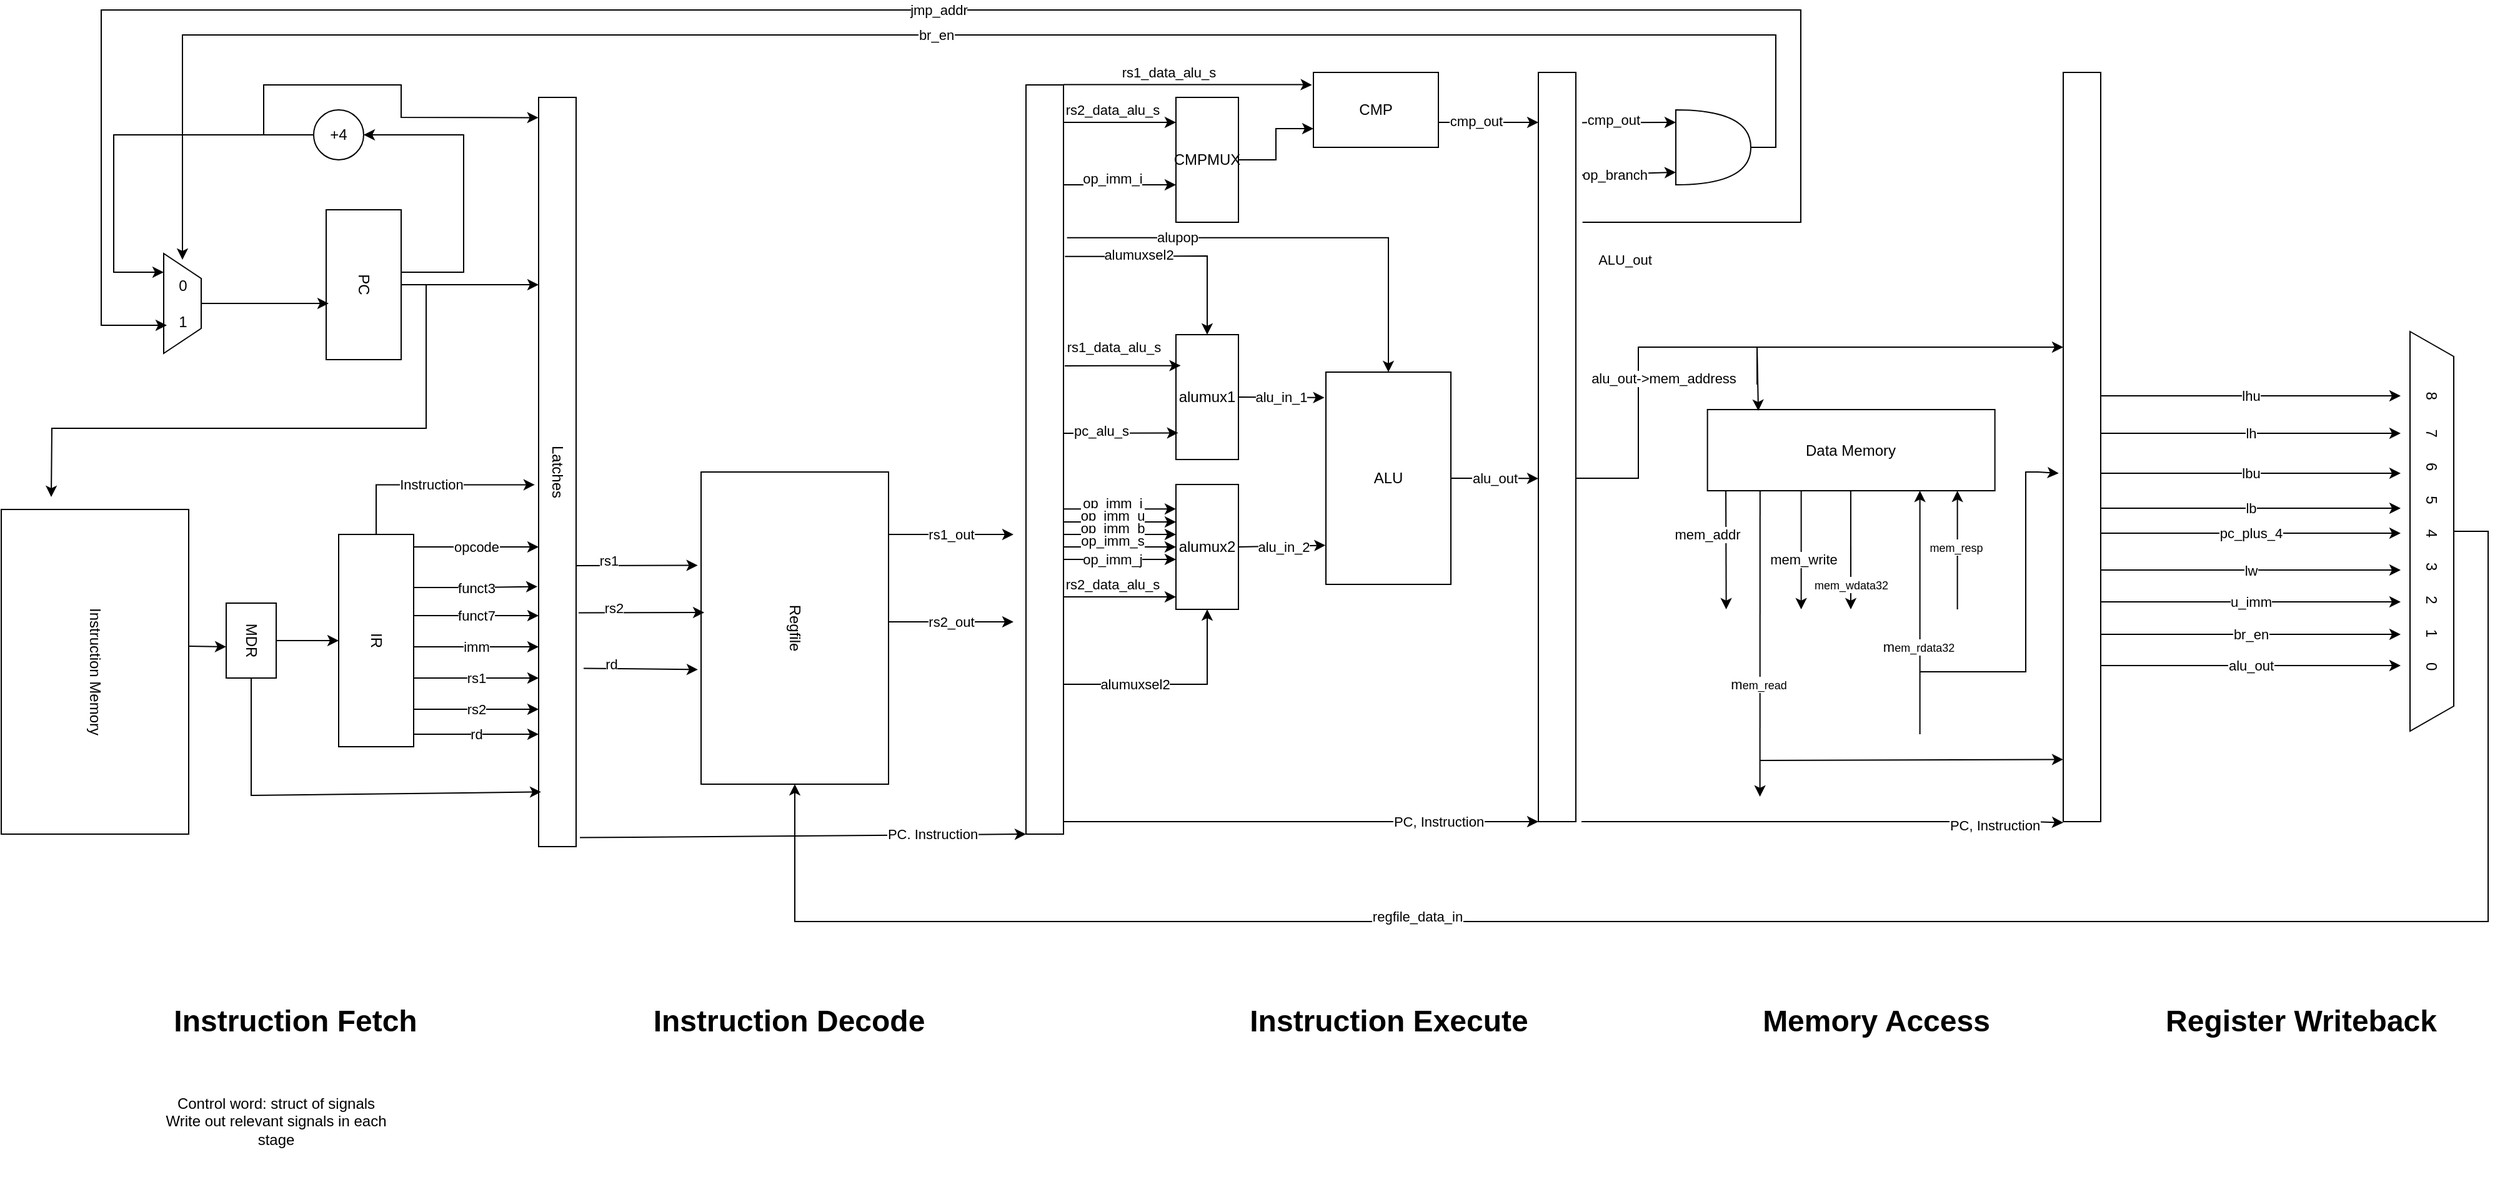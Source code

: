 <mxfile version="21.0.6" type="github">
  <diagram name="Page-1" id="kgMieb5tGnYmpSowrMJh">
    <mxGraphModel dx="1790" dy="2017" grid="1" gridSize="10" guides="1" tooltips="1" connect="1" arrows="1" fold="1" page="1" pageScale="1" pageWidth="850" pageHeight="1100" math="0" shadow="0">
      <root>
        <mxCell id="0" />
        <mxCell id="1" parent="0" />
        <mxCell id="WulUEYC8_41dMv2FCYNq-56" value="funct3" style="edgeStyle=orthogonalEdgeStyle;rounded=0;orthogonalLoop=1;jettySize=auto;html=1;exitX=0.25;exitY=0;exitDx=0;exitDy=0;entryX=0.653;entryY=1.033;entryDx=0;entryDy=0;entryPerimeter=0;" parent="1" source="WulUEYC8_41dMv2FCYNq-2" target="WulUEYC8_41dMv2FCYNq-35" edge="1">
          <mxGeometry relative="1" as="geometry" />
        </mxCell>
        <mxCell id="WulUEYC8_41dMv2FCYNq-2" value="&lt;div&gt;IR&lt;/div&gt;" style="rounded=0;whiteSpace=wrap;html=1;rotation=90;" parent="1" vertex="1">
          <mxGeometry x="235" y="325" width="170" height="60" as="geometry" />
        </mxCell>
        <mxCell id="WulUEYC8_41dMv2FCYNq-20" value="MDR" style="rounded=0;whiteSpace=wrap;html=1;rotation=90;" parent="1" vertex="1">
          <mxGeometry x="190" y="335" width="60" height="40" as="geometry" />
        </mxCell>
        <mxCell id="spKQ24fph7Tg9B2GQlF--1" value="Data Memory" style="rounded=0;whiteSpace=wrap;html=1;" parent="1" vertex="1">
          <mxGeometry x="1385.31" y="170" width="230" height="65" as="geometry" />
        </mxCell>
        <mxCell id="WulUEYC8_41dMv2FCYNq-21" value="" style="endArrow=classic;html=1;rounded=0;entryX=0.5;entryY=1;entryDx=0;entryDy=0;exitX=0.5;exitY=0;exitDx=0;exitDy=0;" parent="1" source="WulUEYC8_41dMv2FCYNq-20" target="WulUEYC8_41dMv2FCYNq-2" edge="1">
          <mxGeometry width="50" height="50" relative="1" as="geometry">
            <mxPoint x="240" y="360" as="sourcePoint" />
            <mxPoint x="370" y="400" as="targetPoint" />
          </mxGeometry>
        </mxCell>
        <mxCell id="spKQ24fph7Tg9B2GQlF--7" value="" style="endArrow=classic;html=1;rounded=0;exitX=0.064;exitY=0.998;exitDx=0;exitDy=0;exitPerimeter=0;" parent="1" source="spKQ24fph7Tg9B2GQlF--1" edge="1">
          <mxGeometry width="50" height="50" relative="1" as="geometry">
            <mxPoint x="1485.31" y="260" as="sourcePoint" />
            <mxPoint x="1400.31" y="330" as="targetPoint" />
          </mxGeometry>
        </mxCell>
        <mxCell id="spKQ24fph7Tg9B2GQlF--8" value="mem_addr" style="edgeLabel;html=1;align=center;verticalAlign=middle;resizable=0;points=[];" parent="spKQ24fph7Tg9B2GQlF--7" vertex="1" connectable="0">
          <mxGeometry x="-0.224" relative="1" as="geometry">
            <mxPoint x="-15" y="-2" as="offset" />
          </mxGeometry>
        </mxCell>
        <mxCell id="WulUEYC8_41dMv2FCYNq-22" value="Instruction Memory" style="rounded=0;whiteSpace=wrap;html=1;rotation=90;" parent="1" vertex="1">
          <mxGeometry x="-35" y="305" width="260" height="150" as="geometry" />
        </mxCell>
        <mxCell id="spKQ24fph7Tg9B2GQlF--13" value="" style="endArrow=classic;html=1;rounded=0;exitX=0.183;exitY=1.003;exitDx=0;exitDy=0;exitPerimeter=0;" parent="1" source="spKQ24fph7Tg9B2GQlF--1" edge="1">
          <mxGeometry width="50" height="50" relative="1" as="geometry">
            <mxPoint x="1485.31" y="260" as="sourcePoint" />
            <mxPoint x="1427.31" y="480" as="targetPoint" />
          </mxGeometry>
        </mxCell>
        <mxCell id="spKQ24fph7Tg9B2GQlF--14" value="m&lt;font style=&quot;font-size: 10px;&quot;&gt;&lt;font style=&quot;font-size: 9px;&quot;&gt;em_read&lt;/font&gt;&lt;/font&gt;" style="edgeLabel;html=1;align=center;verticalAlign=middle;resizable=0;points=[];" parent="spKQ24fph7Tg9B2GQlF--13" vertex="1" connectable="0">
          <mxGeometry x="0.557" y="1" relative="1" as="geometry">
            <mxPoint x="-3" y="-36" as="offset" />
          </mxGeometry>
        </mxCell>
        <mxCell id="WulUEYC8_41dMv2FCYNq-26" value="" style="endArrow=classic;html=1;rounded=0;" parent="1" edge="1">
          <mxGeometry width="50" height="50" relative="1" as="geometry">
            <mxPoint x="170" y="359.5" as="sourcePoint" />
            <mxPoint x="200" y="360" as="targetPoint" />
          </mxGeometry>
        </mxCell>
        <mxCell id="spKQ24fph7Tg9B2GQlF--16" value="" style="endArrow=classic;html=1;rounded=0;exitX=0.183;exitY=1.003;exitDx=0;exitDy=0;exitPerimeter=0;" parent="1" edge="1">
          <mxGeometry width="50" height="50" relative="1" as="geometry">
            <mxPoint x="1460.31" y="235" as="sourcePoint" />
            <mxPoint x="1460.31" y="330" as="targetPoint" />
          </mxGeometry>
        </mxCell>
        <mxCell id="spKQ24fph7Tg9B2GQlF--17" value="mem_write" style="edgeLabel;html=1;align=center;verticalAlign=middle;resizable=0;points=[];" parent="spKQ24fph7Tg9B2GQlF--16" vertex="1" connectable="0">
          <mxGeometry x="0.557" y="1" relative="1" as="geometry">
            <mxPoint y="-19" as="offset" />
          </mxGeometry>
        </mxCell>
        <mxCell id="OXf1hN6xtQfnmM5KDWMP-155" style="edgeStyle=orthogonalEdgeStyle;rounded=0;orthogonalLoop=1;jettySize=auto;html=1;exitX=0.5;exitY=0;exitDx=0;exitDy=0;" parent="1" source="WulUEYC8_41dMv2FCYNq-27" edge="1">
          <mxGeometry relative="1" as="geometry">
            <mxPoint x="60" y="240" as="targetPoint" />
          </mxGeometry>
        </mxCell>
        <mxCell id="WulUEYC8_41dMv2FCYNq-86" style="edgeStyle=orthogonalEdgeStyle;rounded=0;orthogonalLoop=1;jettySize=auto;html=1;entryX=0.25;entryY=1;entryDx=0;entryDy=0;" parent="1" source="WulUEYC8_41dMv2FCYNq-27" target="WulUEYC8_41dMv2FCYNq-35" edge="1">
          <mxGeometry relative="1" as="geometry" />
        </mxCell>
        <mxCell id="WulUEYC8_41dMv2FCYNq-27" value="PC" style="rounded=0;whiteSpace=wrap;html=1;rotation=90;" parent="1" vertex="1">
          <mxGeometry x="250" y="40" width="120" height="60" as="geometry" />
        </mxCell>
        <mxCell id="spKQ24fph7Tg9B2GQlF--18" value="" style="endArrow=classic;html=1;rounded=0;exitX=0.183;exitY=1.003;exitDx=0;exitDy=0;exitPerimeter=0;" parent="1" edge="1">
          <mxGeometry width="50" height="50" relative="1" as="geometry">
            <mxPoint x="1499.97" y="235" as="sourcePoint" />
            <mxPoint x="1500" y="330" as="targetPoint" />
          </mxGeometry>
        </mxCell>
        <mxCell id="spKQ24fph7Tg9B2GQlF--19" value="&lt;font style=&quot;font-size: 10px;&quot;&gt;&lt;font style=&quot;font-size: 9px;&quot;&gt;mem_wdata32&lt;/font&gt;&lt;/font&gt;" style="edgeLabel;html=1;align=center;verticalAlign=middle;resizable=0;points=[];" parent="spKQ24fph7Tg9B2GQlF--18" vertex="1" connectable="0">
          <mxGeometry x="0.557" y="1" relative="1" as="geometry">
            <mxPoint x="-1" y="1" as="offset" />
          </mxGeometry>
        </mxCell>
        <mxCell id="WulUEYC8_41dMv2FCYNq-28" value="" style="endArrow=classic;html=1;rounded=0;" parent="1" target="WulUEYC8_41dMv2FCYNq-29" edge="1">
          <mxGeometry width="50" height="50" relative="1" as="geometry">
            <mxPoint x="340" y="60" as="sourcePoint" />
            <mxPoint x="310" y="-50" as="targetPoint" />
            <Array as="points">
              <mxPoint x="390" y="60" />
              <mxPoint x="390" y="-50" />
            </Array>
          </mxGeometry>
        </mxCell>
        <mxCell id="spKQ24fph7Tg9B2GQlF--20" value="" style="endArrow=classic;html=1;rounded=0;" parent="1" edge="1">
          <mxGeometry width="50" height="50" relative="1" as="geometry">
            <mxPoint x="1555.31" y="430" as="sourcePoint" />
            <mxPoint x="1555.31" y="235" as="targetPoint" />
          </mxGeometry>
        </mxCell>
        <mxCell id="spKQ24fph7Tg9B2GQlF--21" value="m&lt;font style=&quot;font-size: 10px;&quot;&gt;&lt;font style=&quot;font-size: 9px;&quot;&gt;em_rdata32&lt;/font&gt;&lt;/font&gt;" style="edgeLabel;html=1;align=center;verticalAlign=middle;resizable=0;points=[];" parent="spKQ24fph7Tg9B2GQlF--20" vertex="1" connectable="0">
          <mxGeometry x="0.557" y="1" relative="1" as="geometry">
            <mxPoint x="-1" y="82" as="offset" />
          </mxGeometry>
        </mxCell>
        <mxCell id="WulUEYC8_41dMv2FCYNq-29" value="+4" style="ellipse;whiteSpace=wrap;html=1;aspect=fixed;" parent="1" vertex="1">
          <mxGeometry x="270" y="-70" width="40" height="40" as="geometry" />
        </mxCell>
        <mxCell id="spKQ24fph7Tg9B2GQlF--22" value="" style="endArrow=classic;html=1;rounded=0;exitX=0.183;exitY=1.003;exitDx=0;exitDy=0;exitPerimeter=0;" parent="1" edge="1">
          <mxGeometry width="50" height="50" relative="1" as="geometry">
            <mxPoint x="1585.31" y="330" as="sourcePoint" />
            <mxPoint x="1585.31" y="235" as="targetPoint" />
          </mxGeometry>
        </mxCell>
        <mxCell id="spKQ24fph7Tg9B2GQlF--23" value="&lt;div&gt;&lt;font style=&quot;font-size: 10px;&quot;&gt;&lt;font style=&quot;font-size: 9px;&quot;&gt;mem_resp&lt;/font&gt;&lt;/font&gt;&lt;/div&gt;" style="edgeLabel;html=1;align=center;verticalAlign=middle;resizable=0;points=[];" parent="spKQ24fph7Tg9B2GQlF--22" vertex="1" connectable="0">
          <mxGeometry x="0.557" y="1" relative="1" as="geometry">
            <mxPoint x="-1" y="24" as="offset" />
          </mxGeometry>
        </mxCell>
        <mxCell id="WulUEYC8_41dMv2FCYNq-30" value="" style="endArrow=classic;html=1;rounded=0;exitX=0;exitY=0.5;exitDx=0;exitDy=0;" parent="1" source="WulUEYC8_41dMv2FCYNq-29" edge="1">
          <mxGeometry width="50" height="50" relative="1" as="geometry">
            <mxPoint x="320" y="10" as="sourcePoint" />
            <mxPoint x="150" y="60" as="targetPoint" />
            <Array as="points">
              <mxPoint x="110" y="-50" />
              <mxPoint x="110" y="60" />
            </Array>
          </mxGeometry>
        </mxCell>
        <mxCell id="WulUEYC8_41dMv2FCYNq-31" value="&lt;div&gt;&lt;br&gt;&lt;/div&gt;" style="shape=trapezoid;perimeter=trapezoidPerimeter;whiteSpace=wrap;html=1;fixedSize=1;rotation=90;" parent="1" vertex="1">
          <mxGeometry x="125" y="70" width="80" height="30" as="geometry" />
        </mxCell>
        <mxCell id="WulUEYC8_41dMv2FCYNq-32" value="" style="endArrow=classic;html=1;rounded=0;exitX=0.5;exitY=0;exitDx=0;exitDy=0;entryX=0.625;entryY=0.967;entryDx=0;entryDy=0;entryPerimeter=0;" parent="1" source="WulUEYC8_41dMv2FCYNq-31" target="WulUEYC8_41dMv2FCYNq-27" edge="1">
          <mxGeometry width="50" height="50" relative="1" as="geometry">
            <mxPoint x="370" y="100" as="sourcePoint" />
            <mxPoint x="420" y="50" as="targetPoint" />
          </mxGeometry>
        </mxCell>
        <mxCell id="WulUEYC8_41dMv2FCYNq-33" value="&lt;div&gt;0&lt;/div&gt;&lt;div&gt;&lt;br&gt;&lt;/div&gt;&lt;div&gt;1&lt;br&gt;&lt;/div&gt;" style="text;html=1;strokeColor=none;fillColor=none;align=center;verticalAlign=middle;whiteSpace=wrap;rounded=0;" parent="1" vertex="1">
          <mxGeometry x="152.5" y="50" width="25" height="70" as="geometry" />
        </mxCell>
        <mxCell id="WulUEYC8_41dMv2FCYNq-35" value="&lt;div&gt;Latches&lt;/div&gt;" style="rounded=0;whiteSpace=wrap;html=1;rotation=90;" parent="1" vertex="1">
          <mxGeometry x="165" y="205" width="600" height="30" as="geometry" />
        </mxCell>
        <mxCell id="WulUEYC8_41dMv2FCYNq-36" value="Instruction Fetch" style="text;strokeColor=none;fillColor=none;html=1;fontSize=24;fontStyle=1;verticalAlign=middle;align=center;" parent="1" vertex="1">
          <mxGeometry x="205" y="640" width="100" height="40" as="geometry" />
        </mxCell>
        <mxCell id="WulUEYC8_41dMv2FCYNq-37" value="&lt;div&gt;Regfile&lt;/div&gt;" style="rounded=0;whiteSpace=wrap;html=1;rotation=90;" parent="1" vertex="1">
          <mxGeometry x="530" y="270" width="250" height="150" as="geometry" />
        </mxCell>
        <mxCell id="WulUEYC8_41dMv2FCYNq-38" value="" style="endArrow=classic;html=1;rounded=0;entryX=0.299;entryY=1.018;entryDx=0;entryDy=0;entryPerimeter=0;" parent="1" target="WulUEYC8_41dMv2FCYNq-37" edge="1">
          <mxGeometry width="50" height="50" relative="1" as="geometry">
            <mxPoint x="480" y="295" as="sourcePoint" />
            <mxPoint x="580" y="305" as="targetPoint" />
          </mxGeometry>
        </mxCell>
        <mxCell id="WulUEYC8_41dMv2FCYNq-39" value="rs1" style="edgeLabel;html=1;align=center;verticalAlign=middle;resizable=0;points=[];" parent="WulUEYC8_41dMv2FCYNq-38" connectable="0" vertex="1">
          <mxGeometry x="0.244" y="2" relative="1" as="geometry">
            <mxPoint x="-35" y="-2" as="offset" />
          </mxGeometry>
        </mxCell>
        <mxCell id="WulUEYC8_41dMv2FCYNq-40" value="" style="endArrow=classic;html=1;rounded=0;entryX=0.45;entryY=0.983;entryDx=0;entryDy=0;entryPerimeter=0;exitX=0.688;exitY=-0.067;exitDx=0;exitDy=0;exitPerimeter=0;" parent="1" source="WulUEYC8_41dMv2FCYNq-35" target="WulUEYC8_41dMv2FCYNq-37" edge="1">
          <mxGeometry width="50" height="50" relative="1" as="geometry">
            <mxPoint x="480" y="325" as="sourcePoint" />
            <mxPoint x="580" y="325" as="targetPoint" />
          </mxGeometry>
        </mxCell>
        <mxCell id="WulUEYC8_41dMv2FCYNq-41" value="rs2" style="edgeLabel;html=1;align=center;verticalAlign=middle;resizable=0;points=[];" parent="WulUEYC8_41dMv2FCYNq-40" connectable="0" vertex="1">
          <mxGeometry x="0.244" y="2" relative="1" as="geometry">
            <mxPoint x="-35" y="-2" as="offset" />
          </mxGeometry>
        </mxCell>
        <mxCell id="WulUEYC8_41dMv2FCYNq-42" value="" style="endArrow=classic;html=1;rounded=0;entryX=0.633;entryY=1.017;entryDx=0;entryDy=0;entryPerimeter=0;exitX=0.762;exitY=-0.2;exitDx=0;exitDy=0;exitPerimeter=0;" parent="1" source="WulUEYC8_41dMv2FCYNq-35" target="WulUEYC8_41dMv2FCYNq-37" edge="1">
          <mxGeometry width="50" height="50" relative="1" as="geometry">
            <mxPoint x="480" y="345" as="sourcePoint" />
            <mxPoint x="580" y="345" as="targetPoint" />
          </mxGeometry>
        </mxCell>
        <mxCell id="WulUEYC8_41dMv2FCYNq-43" value="rd" style="edgeLabel;html=1;align=center;verticalAlign=middle;resizable=0;points=[];" parent="WulUEYC8_41dMv2FCYNq-42" connectable="0" vertex="1">
          <mxGeometry x="0.244" y="2" relative="1" as="geometry">
            <mxPoint x="-35" y="-2" as="offset" />
          </mxGeometry>
        </mxCell>
        <mxCell id="WulUEYC8_41dMv2FCYNq-44" value="8&amp;nbsp;&amp;nbsp;&amp;nbsp;&amp;nbsp;&amp;nbsp;&amp;nbsp; 7&amp;nbsp; &amp;nbsp; &amp;nbsp; 6&amp;nbsp; &amp;nbsp; &amp;nbsp; 5&amp;nbsp;&amp;nbsp; &amp;nbsp;&amp;nbsp; 4 &amp;nbsp;&amp;nbsp; &amp;nbsp; 3 &amp;nbsp; &amp;nbsp;&amp;nbsp; 2 &amp;nbsp;&amp;nbsp; &amp;nbsp; 1&amp;nbsp; &amp;nbsp; &amp;nbsp; 0" style="shape=trapezoid;perimeter=trapezoidPerimeter;whiteSpace=wrap;html=1;fixedSize=1;rotation=90;" parent="1" vertex="1">
          <mxGeometry x="1805" y="250" width="320" height="35" as="geometry" />
        </mxCell>
        <mxCell id="WulUEYC8_41dMv2FCYNq-47" value="" style="endArrow=classic;html=1;rounded=0;exitX=1;exitY=0.5;exitDx=0;exitDy=0;entryX=0.927;entryY=0.933;entryDx=0;entryDy=0;entryPerimeter=0;" parent="1" source="WulUEYC8_41dMv2FCYNq-20" target="WulUEYC8_41dMv2FCYNq-35" edge="1">
          <mxGeometry width="50" height="50" relative="1" as="geometry">
            <mxPoint x="670" y="430" as="sourcePoint" />
            <mxPoint x="450" y="479" as="targetPoint" />
            <Array as="points">
              <mxPoint x="220" y="479" />
            </Array>
          </mxGeometry>
        </mxCell>
        <mxCell id="WulUEYC8_41dMv2FCYNq-57" value="funct7" style="edgeStyle=orthogonalEdgeStyle;rounded=0;orthogonalLoop=1;jettySize=auto;html=1;exitX=0.25;exitY=0;exitDx=0;exitDy=0;entryX=0.373;entryY=1;entryDx=0;entryDy=0;entryPerimeter=0;" parent="1" edge="1">
          <mxGeometry relative="1" as="geometry">
            <mxPoint x="350" y="335" as="sourcePoint" />
            <mxPoint x="450" y="335" as="targetPoint" />
          </mxGeometry>
        </mxCell>
        <mxCell id="WulUEYC8_41dMv2FCYNq-58" value="opcode" style="edgeStyle=orthogonalEdgeStyle;rounded=0;orthogonalLoop=1;jettySize=auto;html=1;exitX=0.25;exitY=0;exitDx=0;exitDy=0;entryX=0.373;entryY=1;entryDx=0;entryDy=0;entryPerimeter=0;" parent="1" edge="1">
          <mxGeometry relative="1" as="geometry">
            <mxPoint x="350" y="280" as="sourcePoint" />
            <mxPoint x="450" y="280" as="targetPoint" />
          </mxGeometry>
        </mxCell>
        <mxCell id="WulUEYC8_41dMv2FCYNq-59" value="imm" style="edgeStyle=orthogonalEdgeStyle;rounded=0;orthogonalLoop=1;jettySize=auto;html=1;exitX=0.25;exitY=0;exitDx=0;exitDy=0;entryX=0.373;entryY=1;entryDx=0;entryDy=0;entryPerimeter=0;" parent="1" edge="1">
          <mxGeometry relative="1" as="geometry">
            <mxPoint x="350" y="360" as="sourcePoint" />
            <mxPoint x="450" y="360" as="targetPoint" />
          </mxGeometry>
        </mxCell>
        <mxCell id="WulUEYC8_41dMv2FCYNq-60" value="rs1" style="edgeStyle=orthogonalEdgeStyle;rounded=0;orthogonalLoop=1;jettySize=auto;html=1;exitX=0.25;exitY=0;exitDx=0;exitDy=0;entryX=0.373;entryY=1;entryDx=0;entryDy=0;entryPerimeter=0;" parent="1" edge="1">
          <mxGeometry relative="1" as="geometry">
            <mxPoint x="350" y="385" as="sourcePoint" />
            <mxPoint x="450" y="385" as="targetPoint" />
          </mxGeometry>
        </mxCell>
        <mxCell id="WulUEYC8_41dMv2FCYNq-61" value="rs2" style="edgeStyle=orthogonalEdgeStyle;rounded=0;orthogonalLoop=1;jettySize=auto;html=1;exitX=0.25;exitY=0;exitDx=0;exitDy=0;entryX=0.373;entryY=1;entryDx=0;entryDy=0;entryPerimeter=0;" parent="1" edge="1">
          <mxGeometry relative="1" as="geometry">
            <mxPoint x="350" y="410" as="sourcePoint" />
            <mxPoint x="450" y="410" as="targetPoint" />
          </mxGeometry>
        </mxCell>
        <mxCell id="WulUEYC8_41dMv2FCYNq-62" value="rd" style="edgeStyle=orthogonalEdgeStyle;rounded=0;orthogonalLoop=1;jettySize=auto;html=1;exitX=0.25;exitY=0;exitDx=0;exitDy=0;entryX=0.373;entryY=1;entryDx=0;entryDy=0;entryPerimeter=0;" parent="1" edge="1">
          <mxGeometry relative="1" as="geometry">
            <mxPoint x="350" y="430" as="sourcePoint" />
            <mxPoint x="450" y="430" as="targetPoint" />
          </mxGeometry>
        </mxCell>
        <mxCell id="OXf1hN6xtQfnmM5KDWMP-63" value="ALU" style="rounded=0;whiteSpace=wrap;html=1;" parent="1" vertex="1">
          <mxGeometry x="1080" y="140" width="100" height="170" as="geometry" />
        </mxCell>
        <mxCell id="OXf1hN6xtQfnmM5KDWMP-64" value="" style="endArrow=classic;html=1;rounded=0;entryX=0.5;entryY=0;entryDx=0;entryDy=0;exitX=1.094;exitY=0.204;exitDx=0;exitDy=0;exitPerimeter=0;edgeStyle=orthogonalEdgeStyle;" parent="1" source="OXf1hN6xtQfnmM5KDWMP-82" target="OXf1hN6xtQfnmM5KDWMP-63" edge="1">
          <mxGeometry width="50" height="50" relative="1" as="geometry">
            <mxPoint x="1180" y="40" as="sourcePoint" />
            <mxPoint x="1210" y="270" as="targetPoint" />
          </mxGeometry>
        </mxCell>
        <mxCell id="OXf1hN6xtQfnmM5KDWMP-65" value="alupop" style="edgeLabel;html=1;align=center;verticalAlign=middle;resizable=0;points=[];" parent="OXf1hN6xtQfnmM5KDWMP-64" connectable="0" vertex="1">
          <mxGeometry x="-0.521" y="1" relative="1" as="geometry">
            <mxPoint as="offset" />
          </mxGeometry>
        </mxCell>
        <mxCell id="OXf1hN6xtQfnmM5KDWMP-66" value="alumux2" style="trapezoid;whiteSpace=wrap;html=1;" parent="1" vertex="1">
          <mxGeometry x="960" y="230" width="50" height="100" as="geometry" />
        </mxCell>
        <mxCell id="OXf1hN6xtQfnmM5KDWMP-67" value="" style="endArrow=classic;html=1;rounded=0;" parent="1" edge="1">
          <mxGeometry width="50" height="50" relative="1" as="geometry">
            <mxPoint x="870" y="249.58" as="sourcePoint" />
            <mxPoint x="960" y="249.58" as="targetPoint" />
          </mxGeometry>
        </mxCell>
        <mxCell id="OXf1hN6xtQfnmM5KDWMP-68" value="op_imm_i" style="edgeLabel;html=1;align=center;verticalAlign=middle;resizable=0;points=[];" parent="OXf1hN6xtQfnmM5KDWMP-67" connectable="0" vertex="1">
          <mxGeometry x="-0.538" y="-1" relative="1" as="geometry">
            <mxPoint x="18" y="-6" as="offset" />
          </mxGeometry>
        </mxCell>
        <mxCell id="OXf1hN6xtQfnmM5KDWMP-69" value="alumux1" style="trapezoid;whiteSpace=wrap;html=1;" parent="1" vertex="1">
          <mxGeometry x="960" y="110" width="50" height="100" as="geometry" />
        </mxCell>
        <mxCell id="OXf1hN6xtQfnmM5KDWMP-70" value="" style="endArrow=classic;html=1;rounded=0;entryX=0.055;entryY=0.248;entryDx=0;entryDy=0;entryPerimeter=0;" parent="1" edge="1">
          <mxGeometry width="50" height="50" relative="1" as="geometry">
            <mxPoint x="871" y="135" as="sourcePoint" />
            <mxPoint x="963.75" y="134.8" as="targetPoint" />
          </mxGeometry>
        </mxCell>
        <mxCell id="OXf1hN6xtQfnmM5KDWMP-71" value="rs1_data_alu_s" style="edgeLabel;html=1;align=center;verticalAlign=middle;resizable=0;points=[];" parent="OXf1hN6xtQfnmM5KDWMP-70" connectable="0" vertex="1">
          <mxGeometry x="-0.35" y="-1" relative="1" as="geometry">
            <mxPoint x="9" y="-16" as="offset" />
          </mxGeometry>
        </mxCell>
        <mxCell id="OXf1hN6xtQfnmM5KDWMP-72" value="" style="endArrow=classic;html=1;rounded=0;entryX=0.037;entryY=0.787;entryDx=0;entryDy=0;entryPerimeter=0;" parent="1" target="OXf1hN6xtQfnmM5KDWMP-69" edge="1">
          <mxGeometry width="50" height="50" relative="1" as="geometry">
            <mxPoint x="870" y="189" as="sourcePoint" />
            <mxPoint x="963" y="190" as="targetPoint" />
          </mxGeometry>
        </mxCell>
        <mxCell id="OXf1hN6xtQfnmM5KDWMP-73" value="pc_alu_s" style="edgeLabel;html=1;align=center;verticalAlign=middle;resizable=0;points=[];" parent="OXf1hN6xtQfnmM5KDWMP-72" connectable="0" vertex="1">
          <mxGeometry x="-0.59" y="2" relative="1" as="geometry">
            <mxPoint x="11" as="offset" />
          </mxGeometry>
        </mxCell>
        <mxCell id="OXf1hN6xtQfnmM5KDWMP-74" value="" style="endArrow=classic;html=1;rounded=0;entryX=0.5;entryY=1;entryDx=0;entryDy=0;exitX=1;exitY=0.8;exitDx=0;exitDy=0;exitPerimeter=0;edgeStyle=orthogonalEdgeStyle;" parent="1" source="OXf1hN6xtQfnmM5KDWMP-82" target="OXf1hN6xtQfnmM5KDWMP-66" edge="1">
          <mxGeometry width="50" height="50" relative="1" as="geometry">
            <mxPoint x="985" y="380" as="sourcePoint" />
            <mxPoint x="1080" y="270" as="targetPoint" />
            <Array as="points">
              <mxPoint x="985" y="390" />
            </Array>
          </mxGeometry>
        </mxCell>
        <mxCell id="OXf1hN6xtQfnmM5KDWMP-75" value="alumuxsel2" style="edgeLabel;html=1;align=center;verticalAlign=middle;resizable=0;points=[];" parent="OXf1hN6xtQfnmM5KDWMP-74" connectable="0" vertex="1">
          <mxGeometry x="-0.349" relative="1" as="geometry">
            <mxPoint as="offset" />
          </mxGeometry>
        </mxCell>
        <mxCell id="OXf1hN6xtQfnmM5KDWMP-76" value="" style="endArrow=classic;html=1;rounded=0;entryX=0.5;entryY=0;entryDx=0;entryDy=0;exitX=1.039;exitY=0.229;exitDx=0;exitDy=0;exitPerimeter=0;edgeStyle=orthogonalEdgeStyle;" parent="1" source="OXf1hN6xtQfnmM5KDWMP-82" target="OXf1hN6xtQfnmM5KDWMP-69" edge="1">
          <mxGeometry width="50" height="50" relative="1" as="geometry">
            <mxPoint x="985" y="50" as="sourcePoint" />
            <mxPoint x="990" y="50" as="targetPoint" />
            <Array as="points">
              <mxPoint x="915" y="47" />
              <mxPoint x="985" y="47" />
            </Array>
          </mxGeometry>
        </mxCell>
        <mxCell id="OXf1hN6xtQfnmM5KDWMP-77" value="alumuxsel2" style="edgeLabel;html=1;align=center;verticalAlign=middle;resizable=0;points=[];" parent="OXf1hN6xtQfnmM5KDWMP-76" connectable="0" vertex="1">
          <mxGeometry x="-0.332" y="2" relative="1" as="geometry">
            <mxPoint as="offset" />
          </mxGeometry>
        </mxCell>
        <mxCell id="OXf1hN6xtQfnmM5KDWMP-78" value="" style="endArrow=classic;html=1;rounded=0;exitX=1;exitY=0.5;exitDx=0;exitDy=0;entryX=-0.012;entryY=0.12;entryDx=0;entryDy=0;entryPerimeter=0;" parent="1" source="OXf1hN6xtQfnmM5KDWMP-69" target="OXf1hN6xtQfnmM5KDWMP-63" edge="1">
          <mxGeometry width="50" height="50" relative="1" as="geometry">
            <mxPoint x="1010" y="320" as="sourcePoint" />
            <mxPoint x="1060" y="270" as="targetPoint" />
          </mxGeometry>
        </mxCell>
        <mxCell id="OXf1hN6xtQfnmM5KDWMP-79" value="alu_in_1" style="edgeLabel;html=1;align=center;verticalAlign=middle;resizable=0;points=[];" parent="OXf1hN6xtQfnmM5KDWMP-78" connectable="0" vertex="1">
          <mxGeometry x="0.229" y="-3" relative="1" as="geometry">
            <mxPoint x="-9" y="-3" as="offset" />
          </mxGeometry>
        </mxCell>
        <mxCell id="OXf1hN6xtQfnmM5KDWMP-80" value="" style="endArrow=classic;html=1;rounded=0;entryX=-0.003;entryY=0.816;entryDx=0;entryDy=0;exitX=1;exitY=0.5;exitDx=0;exitDy=0;entryPerimeter=0;" parent="1" source="OXf1hN6xtQfnmM5KDWMP-66" target="OXf1hN6xtQfnmM5KDWMP-63" edge="1">
          <mxGeometry width="50" height="50" relative="1" as="geometry">
            <mxPoint x="1010" y="320" as="sourcePoint" />
            <mxPoint x="1060" y="270" as="targetPoint" />
          </mxGeometry>
        </mxCell>
        <mxCell id="OXf1hN6xtQfnmM5KDWMP-81" value="alu_in_2" style="edgeLabel;html=1;align=center;verticalAlign=middle;resizable=0;points=[];" parent="OXf1hN6xtQfnmM5KDWMP-80" connectable="0" vertex="1">
          <mxGeometry x="-0.289" y="-3" relative="1" as="geometry">
            <mxPoint x="11" y="-3" as="offset" />
          </mxGeometry>
        </mxCell>
        <mxCell id="OXf1hN6xtQfnmM5KDWMP-82" value="" style="rounded=0;whiteSpace=wrap;html=1;" parent="1" vertex="1">
          <mxGeometry x="840" y="-90" width="30" height="600" as="geometry" />
        </mxCell>
        <mxCell id="OXf1hN6xtQfnmM5KDWMP-83" value="" style="endArrow=classic;html=1;rounded=0;" parent="1" edge="1">
          <mxGeometry width="50" height="50" relative="1" as="geometry">
            <mxPoint x="870" y="260" as="sourcePoint" />
            <mxPoint x="960" y="260" as="targetPoint" />
          </mxGeometry>
        </mxCell>
        <mxCell id="OXf1hN6xtQfnmM5KDWMP-84" value="op_imm_u" style="edgeLabel;html=1;align=center;verticalAlign=middle;resizable=0;points=[];" parent="OXf1hN6xtQfnmM5KDWMP-83" connectable="0" vertex="1">
          <mxGeometry x="-0.538" y="-1" relative="1" as="geometry">
            <mxPoint x="18" y="-6" as="offset" />
          </mxGeometry>
        </mxCell>
        <mxCell id="OXf1hN6xtQfnmM5KDWMP-85" value="" style="endArrow=classic;html=1;rounded=0;" parent="1" edge="1">
          <mxGeometry width="50" height="50" relative="1" as="geometry">
            <mxPoint x="870" y="270" as="sourcePoint" />
            <mxPoint x="960" y="270" as="targetPoint" />
          </mxGeometry>
        </mxCell>
        <mxCell id="OXf1hN6xtQfnmM5KDWMP-86" value="op_imm_b" style="edgeLabel;html=1;align=center;verticalAlign=middle;resizable=0;points=[];" parent="OXf1hN6xtQfnmM5KDWMP-85" connectable="0" vertex="1">
          <mxGeometry x="-0.538" y="-1" relative="1" as="geometry">
            <mxPoint x="18" y="-6" as="offset" />
          </mxGeometry>
        </mxCell>
        <mxCell id="OXf1hN6xtQfnmM5KDWMP-87" value="" style="endArrow=classic;html=1;rounded=0;" parent="1" edge="1">
          <mxGeometry width="50" height="50" relative="1" as="geometry">
            <mxPoint x="870" y="280" as="sourcePoint" />
            <mxPoint x="960" y="280" as="targetPoint" />
          </mxGeometry>
        </mxCell>
        <mxCell id="OXf1hN6xtQfnmM5KDWMP-88" value="op_imm_s" style="edgeLabel;html=1;align=center;verticalAlign=middle;resizable=0;points=[];" parent="OXf1hN6xtQfnmM5KDWMP-87" connectable="0" vertex="1">
          <mxGeometry x="-0.538" y="-1" relative="1" as="geometry">
            <mxPoint x="18" y="-6" as="offset" />
          </mxGeometry>
        </mxCell>
        <mxCell id="OXf1hN6xtQfnmM5KDWMP-89" value="" style="endArrow=classic;html=1;rounded=0;" parent="1" edge="1">
          <mxGeometry width="50" height="50" relative="1" as="geometry">
            <mxPoint x="870" y="290" as="sourcePoint" />
            <mxPoint x="960" y="290" as="targetPoint" />
          </mxGeometry>
        </mxCell>
        <mxCell id="OXf1hN6xtQfnmM5KDWMP-90" value="op_imm_j" style="edgeLabel;html=1;align=center;verticalAlign=middle;resizable=0;points=[];" parent="OXf1hN6xtQfnmM5KDWMP-89" connectable="0" vertex="1">
          <mxGeometry x="-0.538" y="-1" relative="1" as="geometry">
            <mxPoint x="18" y="-1" as="offset" />
          </mxGeometry>
        </mxCell>
        <mxCell id="OXf1hN6xtQfnmM5KDWMP-91" value="" style="endArrow=classic;html=1;rounded=0;" parent="1" edge="1">
          <mxGeometry width="50" height="50" relative="1" as="geometry">
            <mxPoint x="870" y="320" as="sourcePoint" />
            <mxPoint x="960" y="320" as="targetPoint" />
          </mxGeometry>
        </mxCell>
        <mxCell id="OXf1hN6xtQfnmM5KDWMP-92" value="rs2_data_alu_s" style="edgeLabel;html=1;align=center;verticalAlign=middle;resizable=0;points=[];" parent="OXf1hN6xtQfnmM5KDWMP-91" connectable="0" vertex="1">
          <mxGeometry x="-0.538" y="-1" relative="1" as="geometry">
            <mxPoint x="18" y="-11" as="offset" />
          </mxGeometry>
        </mxCell>
        <mxCell id="OXf1hN6xtQfnmM5KDWMP-93" value="CMP" style="whiteSpace=wrap;html=1;" parent="1" vertex="1">
          <mxGeometry x="1070" y="-100" width="100" height="60" as="geometry" />
        </mxCell>
        <mxCell id="OXf1hN6xtQfnmM5KDWMP-94" value="CMPMUX" style="trapezoid;whiteSpace=wrap;html=1;" parent="1" vertex="1">
          <mxGeometry x="960" y="-80" width="50" height="100" as="geometry" />
        </mxCell>
        <mxCell id="OXf1hN6xtQfnmM5KDWMP-95" value="" style="endArrow=classic;html=1;rounded=0;" parent="1" edge="1">
          <mxGeometry width="50" height="50" relative="1" as="geometry">
            <mxPoint x="870" y="-60" as="sourcePoint" />
            <mxPoint x="960" y="-60" as="targetPoint" />
          </mxGeometry>
        </mxCell>
        <mxCell id="OXf1hN6xtQfnmM5KDWMP-96" value="rs2_data_alu_s" style="edgeLabel;html=1;align=center;verticalAlign=middle;resizable=0;points=[];" parent="OXf1hN6xtQfnmM5KDWMP-95" connectable="0" vertex="1">
          <mxGeometry x="-0.538" y="-1" relative="1" as="geometry">
            <mxPoint x="18" y="-11" as="offset" />
          </mxGeometry>
        </mxCell>
        <mxCell id="OXf1hN6xtQfnmM5KDWMP-97" value="" style="endArrow=classic;html=1;rounded=0;" parent="1" edge="1">
          <mxGeometry width="50" height="50" relative="1" as="geometry">
            <mxPoint x="870" y="-10" as="sourcePoint" />
            <mxPoint x="960" y="-10" as="targetPoint" />
          </mxGeometry>
        </mxCell>
        <mxCell id="OXf1hN6xtQfnmM5KDWMP-98" value="op_imm_i" style="edgeLabel;html=1;align=center;verticalAlign=middle;resizable=0;points=[];" parent="OXf1hN6xtQfnmM5KDWMP-97" connectable="0" vertex="1">
          <mxGeometry x="-0.538" y="-1" relative="1" as="geometry">
            <mxPoint x="18" y="-6" as="offset" />
          </mxGeometry>
        </mxCell>
        <mxCell id="OXf1hN6xtQfnmM5KDWMP-99" value="" style="endArrow=classic;html=1;rounded=0;entryX=0;entryY=0.75;entryDx=0;entryDy=0;exitX=1;exitY=0.5;exitDx=0;exitDy=0;edgeStyle=orthogonalEdgeStyle;" parent="1" source="OXf1hN6xtQfnmM5KDWMP-94" target="OXf1hN6xtQfnmM5KDWMP-93" edge="1">
          <mxGeometry width="50" height="50" relative="1" as="geometry">
            <mxPoint x="1010" y="-20" as="sourcePoint" />
            <mxPoint x="1060" y="-70" as="targetPoint" />
          </mxGeometry>
        </mxCell>
        <mxCell id="OXf1hN6xtQfnmM5KDWMP-100" value="" style="endArrow=classic;html=1;rounded=0;exitX=1;exitY=0.833;exitDx=0;exitDy=0;exitPerimeter=0;edgeStyle=orthogonalEdgeStyle;entryX=-0.012;entryY=0.167;entryDx=0;entryDy=0;entryPerimeter=0;" parent="1" target="OXf1hN6xtQfnmM5KDWMP-93" edge="1">
          <mxGeometry width="50" height="50" relative="1" as="geometry">
            <mxPoint x="870" y="-90.2" as="sourcePoint" />
            <mxPoint x="1130" y="-90" as="targetPoint" />
            <Array as="points">
              <mxPoint x="1060" y="-90" />
              <mxPoint x="1060" y="-90" />
            </Array>
          </mxGeometry>
        </mxCell>
        <mxCell id="OXf1hN6xtQfnmM5KDWMP-107" value="rs1_data_alu_s" style="edgeLabel;html=1;align=center;verticalAlign=middle;resizable=0;points=[];" parent="OXf1hN6xtQfnmM5KDWMP-100" connectable="0" vertex="1">
          <mxGeometry x="0.392" y="3" relative="1" as="geometry">
            <mxPoint x="-55" y="-7" as="offset" />
          </mxGeometry>
        </mxCell>
        <mxCell id="spKQ24fph7Tg9B2GQlF--35" value="" style="rounded=0;whiteSpace=wrap;html=1;" parent="1" vertex="1">
          <mxGeometry x="1670" y="-100" width="30" height="600" as="geometry" />
        </mxCell>
        <mxCell id="WulUEYC8_41dMv2FCYNq-65" value="" style="rounded=0;whiteSpace=wrap;html=1;" parent="1" vertex="1">
          <mxGeometry x="1250" y="-100" width="30" height="600" as="geometry" />
        </mxCell>
        <mxCell id="spKQ24fph7Tg9B2GQlF--36" value="" style="endArrow=classic;html=1;rounded=0;entryX=-0.12;entryY=0.535;entryDx=0;entryDy=0;entryPerimeter=0;" parent="1" target="spKQ24fph7Tg9B2GQlF--35" edge="1">
          <mxGeometry width="50" height="50" relative="1" as="geometry">
            <mxPoint x="1555.31" y="380" as="sourcePoint" />
            <mxPoint x="1625.31" y="360" as="targetPoint" />
            <Array as="points">
              <mxPoint x="1640" y="380" />
              <mxPoint x="1640" y="220" />
              <mxPoint x="1650" y="220" />
            </Array>
          </mxGeometry>
        </mxCell>
        <mxCell id="spKQ24fph7Tg9B2GQlF--39" value="" style="endArrow=classic;html=1;rounded=0;exitX=1.007;exitY=0.539;exitDx=0;exitDy=0;exitPerimeter=0;entryX=0.177;entryY=0.015;entryDx=0;entryDy=0;entryPerimeter=0;" parent="1" target="spKQ24fph7Tg9B2GQlF--1" edge="1">
          <mxGeometry width="50" height="50" relative="1" as="geometry">
            <mxPoint x="1280" y="225" as="sourcePoint" />
            <mxPoint x="1425.12" y="164.065" as="targetPoint" />
            <Array as="points">
              <mxPoint x="1330" y="225" />
              <mxPoint x="1330" y="120" />
              <mxPoint x="1425" y="120" />
            </Array>
          </mxGeometry>
        </mxCell>
        <mxCell id="spKQ24fph7Tg9B2GQlF--40" value="alu_out-&amp;gt;mem_address" style="edgeLabel;html=1;align=center;verticalAlign=middle;resizable=0;points=[];" parent="spKQ24fph7Tg9B2GQlF--39" vertex="1" connectable="0">
          <mxGeometry x="-0.324" relative="1" as="geometry">
            <mxPoint x="20" y="-29" as="offset" />
          </mxGeometry>
        </mxCell>
        <mxCell id="spKQ24fph7Tg9B2GQlF--41" value="" style="endArrow=classic;html=1;rounded=0;entryX=0;entryY=0.917;entryDx=0;entryDy=0;entryPerimeter=0;" parent="1" target="spKQ24fph7Tg9B2GQlF--35" edge="1">
          <mxGeometry width="50" height="50" relative="1" as="geometry">
            <mxPoint x="1427.31" y="451" as="sourcePoint" />
            <mxPoint x="1525.31" y="420" as="targetPoint" />
          </mxGeometry>
        </mxCell>
        <mxCell id="spKQ24fph7Tg9B2GQlF--51" style="edgeStyle=orthogonalEdgeStyle;rounded=0;orthogonalLoop=1;jettySize=auto;html=1;exitX=0.5;exitY=0;exitDx=0;exitDy=0;entryX=1;entryY=0.5;entryDx=0;entryDy=0;" parent="1" source="WulUEYC8_41dMv2FCYNq-44" target="WulUEYC8_41dMv2FCYNq-37" edge="1">
          <mxGeometry relative="1" as="geometry">
            <mxPoint x="680" y="420" as="targetPoint" />
            <Array as="points">
              <mxPoint x="2010" y="268" />
              <mxPoint x="2010" y="580" />
              <mxPoint x="655" y="580" />
            </Array>
            <mxPoint x="1885.31" y="190" as="sourcePoint" />
          </mxGeometry>
        </mxCell>
        <mxCell id="spKQ24fph7Tg9B2GQlF--53" value="regfile_data_in" style="edgeLabel;html=1;align=center;verticalAlign=middle;resizable=0;points=[];" parent="spKQ24fph7Tg9B2GQlF--51" vertex="1" connectable="0">
          <mxGeometry x="0.326" y="-4" relative="1" as="geometry">
            <mxPoint x="-1" as="offset" />
          </mxGeometry>
        </mxCell>
        <mxCell id="OXf1hN6xtQfnmM5KDWMP-101" value="alu_out" style="endArrow=classic;html=1;rounded=0;entryX=0;entryY=0.542;entryDx=0;entryDy=0;entryPerimeter=0;exitX=1;exitY=0.5;exitDx=0;exitDy=0;edgeStyle=orthogonalEdgeStyle;" parent="1" source="OXf1hN6xtQfnmM5KDWMP-63" target="WulUEYC8_41dMv2FCYNq-65" edge="1">
          <mxGeometry width="50" height="50" relative="1" as="geometry">
            <mxPoint x="1090" y="240" as="sourcePoint" />
            <mxPoint x="1140" y="190" as="targetPoint" />
            <Array as="points">
              <mxPoint x="1200" y="225" />
              <mxPoint x="1200" y="225" />
            </Array>
          </mxGeometry>
        </mxCell>
        <mxCell id="OXf1hN6xtQfnmM5KDWMP-131" value="" style="endArrow=classic;html=1;rounded=0;" parent="1" edge="1">
          <mxGeometry width="50" height="50" relative="1" as="geometry">
            <mxPoint x="1170" y="-60" as="sourcePoint" />
            <mxPoint x="1250" y="-60" as="targetPoint" />
          </mxGeometry>
        </mxCell>
        <mxCell id="OXf1hN6xtQfnmM5KDWMP-132" value="cmp_out" style="edgeLabel;html=1;align=center;verticalAlign=middle;resizable=0;points=[];" parent="OXf1hN6xtQfnmM5KDWMP-131" connectable="0" vertex="1">
          <mxGeometry x="-0.507" y="1" relative="1" as="geometry">
            <mxPoint x="10" as="offset" />
          </mxGeometry>
        </mxCell>
        <mxCell id="OXf1hN6xtQfnmM5KDWMP-135" value="" style="endArrow=classic;html=1;rounded=0;exitX=1.167;exitY=0.067;exitDx=0;exitDy=0;exitPerimeter=0;" parent="1" source="WulUEYC8_41dMv2FCYNq-65" edge="1">
          <mxGeometry width="50" height="50" relative="1" as="geometry">
            <mxPoint x="1300" y="-60" as="sourcePoint" />
            <mxPoint x="1360" y="-60" as="targetPoint" />
          </mxGeometry>
        </mxCell>
        <mxCell id="OXf1hN6xtQfnmM5KDWMP-139" value="cmp_out" style="edgeLabel;html=1;align=center;verticalAlign=middle;resizable=0;points=[];" parent="OXf1hN6xtQfnmM5KDWMP-135" connectable="0" vertex="1">
          <mxGeometry x="-0.353" y="2" relative="1" as="geometry">
            <mxPoint as="offset" />
          </mxGeometry>
        </mxCell>
        <mxCell id="spKQ24fph7Tg9B2GQlF--54" value="" style="endArrow=classic;html=1;rounded=0;" parent="1" edge="1">
          <mxGeometry width="50" height="50" relative="1" as="geometry">
            <mxPoint x="1425" y="150" as="sourcePoint" />
            <mxPoint x="1670" y="120" as="targetPoint" />
            <Array as="points">
              <mxPoint x="1425" y="120" />
              <mxPoint x="1640" y="120" />
            </Array>
          </mxGeometry>
        </mxCell>
        <mxCell id="OXf1hN6xtQfnmM5KDWMP-136" value="" style="endArrow=classic;html=1;rounded=0;exitX=1.167;exitY=0.137;exitDx=0;exitDy=0;exitPerimeter=0;" parent="1" source="WulUEYC8_41dMv2FCYNq-65" edge="1">
          <mxGeometry width="50" height="50" relative="1" as="geometry">
            <mxPoint x="1300" y="-20" as="sourcePoint" />
            <mxPoint x="1360" y="-20" as="targetPoint" />
          </mxGeometry>
        </mxCell>
        <mxCell id="OXf1hN6xtQfnmM5KDWMP-140" value="&lt;div&gt;op_branch&lt;/div&gt;" style="edgeLabel;html=1;align=center;verticalAlign=middle;resizable=0;points=[];" parent="OXf1hN6xtQfnmM5KDWMP-136" connectable="0" vertex="1">
          <mxGeometry x="-0.562" relative="1" as="geometry">
            <mxPoint x="9" as="offset" />
          </mxGeometry>
        </mxCell>
        <mxCell id="OXf1hN6xtQfnmM5KDWMP-137" value="" style="shape=or;whiteSpace=wrap;html=1;" parent="1" vertex="1">
          <mxGeometry x="1360" y="-70" width="60" height="60" as="geometry" />
        </mxCell>
        <mxCell id="OXf1hN6xtQfnmM5KDWMP-138" value="br_en" style="endArrow=classic;html=1;rounded=0;entryX=0.5;entryY=0;entryDx=0;entryDy=0;edgeStyle=orthogonalEdgeStyle;" parent="1" target="WulUEYC8_41dMv2FCYNq-33" edge="1">
          <mxGeometry width="50" height="50" relative="1" as="geometry">
            <mxPoint x="1420" y="-40" as="sourcePoint" />
            <mxPoint x="1440" y="-90" as="targetPoint" />
            <Array as="points">
              <mxPoint x="1440" y="-40" />
              <mxPoint x="1440" y="-130" />
              <mxPoint x="165" y="-130" />
            </Array>
          </mxGeometry>
        </mxCell>
        <mxCell id="OXf1hN6xtQfnmM5KDWMP-141" value="jmp_addr" style="edgeStyle=orthogonalEdgeStyle;orthogonalLoop=1;jettySize=auto;html=1;rounded=0;entryX=0;entryY=0.75;entryDx=0;entryDy=0;" parent="1" target="WulUEYC8_41dMv2FCYNq-33" edge="1">
          <mxGeometry x="0.03" width="100" relative="1" as="geometry">
            <mxPoint x="1285.31" y="20" as="sourcePoint" />
            <mxPoint x="1385.31" y="20" as="targetPoint" />
            <Array as="points">
              <mxPoint x="1460" y="20" />
              <mxPoint x="1460" y="-150" />
              <mxPoint x="100" y="-150" />
              <mxPoint x="100" y="103" />
            </Array>
            <mxPoint as="offset" />
          </mxGeometry>
        </mxCell>
        <mxCell id="OXf1hN6xtQfnmM5KDWMP-142" value="ALU_out" style="edgeLabel;html=1;align=center;verticalAlign=middle;resizable=0;points=[];" parent="OXf1hN6xtQfnmM5KDWMP-141" connectable="0" vertex="1">
          <mxGeometry x="0.313" y="1" relative="1" as="geometry">
            <mxPoint x="834" y="199" as="offset" />
          </mxGeometry>
        </mxCell>
        <mxCell id="OXf1hN6xtQfnmM5KDWMP-147" value="Instruction" style="endArrow=classic;html=1;rounded=0;entryX=0.517;entryY=1.102;entryDx=0;entryDy=0;entryPerimeter=0;edgeStyle=orthogonalEdgeStyle;" parent="1" target="WulUEYC8_41dMv2FCYNq-35" edge="1">
          <mxGeometry width="50" height="50" relative="1" as="geometry">
            <mxPoint x="320" y="270" as="sourcePoint" />
            <mxPoint x="370" y="220" as="targetPoint" />
            <Array as="points">
              <mxPoint x="320" y="230" />
            </Array>
          </mxGeometry>
        </mxCell>
        <mxCell id="WulUEYC8_41dMv2FCYNq-76" value="alu_out" style="endArrow=classic;html=1;rounded=0;" parent="1" edge="1">
          <mxGeometry width="50" height="50" relative="1" as="geometry">
            <mxPoint x="1700" y="375" as="sourcePoint" />
            <mxPoint x="1940" y="375" as="targetPoint" />
          </mxGeometry>
        </mxCell>
        <mxCell id="OXf1hN6xtQfnmM5KDWMP-148" value="" style="endArrow=classic;html=1;rounded=0;entryX=0;entryY=1;entryDx=0;entryDy=0;exitX=0.988;exitY=-0.1;exitDx=0;exitDy=0;exitPerimeter=0;" parent="1" source="WulUEYC8_41dMv2FCYNq-35" target="OXf1hN6xtQfnmM5KDWMP-82" edge="1">
          <mxGeometry width="50" height="50" relative="1" as="geometry">
            <mxPoint x="480" y="235" as="sourcePoint" />
            <mxPoint x="530" y="185" as="targetPoint" />
          </mxGeometry>
        </mxCell>
        <mxCell id="OXf1hN6xtQfnmM5KDWMP-150" value="PC. Instruction" style="edgeLabel;html=1;align=center;verticalAlign=middle;resizable=0;points=[];" parent="OXf1hN6xtQfnmM5KDWMP-148" connectable="0" vertex="1">
          <mxGeometry x="-0.565" y="-2" relative="1" as="geometry">
            <mxPoint x="204" y="-4" as="offset" />
          </mxGeometry>
        </mxCell>
        <mxCell id="WulUEYC8_41dMv2FCYNq-77" value="br_en" style="edgeStyle=none;orthogonalLoop=1;jettySize=auto;html=1;rounded=0;" parent="1" edge="1">
          <mxGeometry width="100" relative="1" as="geometry">
            <mxPoint x="1700" y="350" as="sourcePoint" />
            <mxPoint x="1940" y="350" as="targetPoint" />
            <Array as="points" />
          </mxGeometry>
        </mxCell>
        <mxCell id="OXf1hN6xtQfnmM5KDWMP-149" value="" style="endArrow=classic;html=1;rounded=0;edgeStyle=orthogonalEdgeStyle;" parent="1" edge="1">
          <mxGeometry width="50" height="50" relative="1" as="geometry">
            <mxPoint x="870" y="500" as="sourcePoint" />
            <mxPoint x="1250" y="500" as="targetPoint" />
            <Array as="points">
              <mxPoint x="870" y="500" />
              <mxPoint x="1250" y="500" />
            </Array>
          </mxGeometry>
        </mxCell>
        <mxCell id="OXf1hN6xtQfnmM5KDWMP-151" value="PC, Instruction" style="edgeLabel;html=1;align=center;verticalAlign=middle;resizable=0;points=[];" parent="OXf1hN6xtQfnmM5KDWMP-149" connectable="0" vertex="1">
          <mxGeometry x="-0.181" y="-3" relative="1" as="geometry">
            <mxPoint x="144" y="-3" as="offset" />
          </mxGeometry>
        </mxCell>
        <mxCell id="OXf1hN6xtQfnmM5KDWMP-152" value="" style="endArrow=classic;html=1;rounded=0;edgeStyle=orthogonalEdgeStyle;entryX=0.007;entryY=0.868;entryDx=0;entryDy=0;entryPerimeter=0;" parent="1" edge="1">
          <mxGeometry width="50" height="50" relative="1" as="geometry">
            <mxPoint x="1284.48" y="500" as="sourcePoint" />
            <mxPoint x="1670" y="500.8" as="targetPoint" />
            <Array as="points">
              <mxPoint x="1644.48" y="500" />
            </Array>
          </mxGeometry>
        </mxCell>
        <mxCell id="OXf1hN6xtQfnmM5KDWMP-153" value="PC, Instruction" style="edgeLabel;html=1;align=center;verticalAlign=middle;resizable=0;points=[];" parent="OXf1hN6xtQfnmM5KDWMP-152" connectable="0" vertex="1">
          <mxGeometry x="-0.181" y="-3" relative="1" as="geometry">
            <mxPoint x="172" as="offset" />
          </mxGeometry>
        </mxCell>
        <mxCell id="spKQ24fph7Tg9B2GQlF--56" value="" style="endArrow=classic;html=1;rounded=0;entryX=0.027;entryY=1.005;entryDx=0;entryDy=0;entryPerimeter=0;" parent="1" target="WulUEYC8_41dMv2FCYNq-35" edge="1">
          <mxGeometry width="50" height="50" relative="1" as="geometry">
            <mxPoint x="230" y="-50" as="sourcePoint" />
            <mxPoint x="280" y="-100" as="targetPoint" />
            <Array as="points">
              <mxPoint x="230" y="-90" />
              <mxPoint x="340" y="-90" />
              <mxPoint x="340" y="-64" />
            </Array>
          </mxGeometry>
        </mxCell>
        <mxCell id="WulUEYC8_41dMv2FCYNq-79" value="u_imm" style="edgeStyle=none;orthogonalLoop=1;jettySize=auto;html=1;rounded=0;" parent="1" edge="1">
          <mxGeometry width="100" relative="1" as="geometry">
            <mxPoint x="1700" y="324" as="sourcePoint" />
            <mxPoint x="1940" y="324" as="targetPoint" />
            <Array as="points" />
          </mxGeometry>
        </mxCell>
        <mxCell id="WulUEYC8_41dMv2FCYNq-80" value="lw" style="edgeStyle=none;orthogonalLoop=1;jettySize=auto;html=1;rounded=0;" parent="1" edge="1">
          <mxGeometry width="100" relative="1" as="geometry">
            <mxPoint x="1700" y="298.5" as="sourcePoint" />
            <mxPoint x="1940" y="298.5" as="targetPoint" />
            <Array as="points" />
          </mxGeometry>
        </mxCell>
        <mxCell id="WulUEYC8_41dMv2FCYNq-81" value="pc_plus_4" style="edgeStyle=none;orthogonalLoop=1;jettySize=auto;html=1;rounded=0;" parent="1" edge="1">
          <mxGeometry width="100" relative="1" as="geometry">
            <mxPoint x="1700" y="269" as="sourcePoint" />
            <mxPoint x="1940" y="269" as="targetPoint" />
            <Array as="points" />
          </mxGeometry>
        </mxCell>
        <mxCell id="WulUEYC8_41dMv2FCYNq-82" value="lb" style="edgeStyle=none;orthogonalLoop=1;jettySize=auto;html=1;rounded=0;" parent="1" edge="1">
          <mxGeometry width="100" relative="1" as="geometry">
            <mxPoint x="1700" y="249" as="sourcePoint" />
            <mxPoint x="1940" y="249" as="targetPoint" />
            <Array as="points" />
          </mxGeometry>
        </mxCell>
        <mxCell id="WulUEYC8_41dMv2FCYNq-83" value="lbu" style="edgeStyle=none;orthogonalLoop=1;jettySize=auto;html=1;rounded=0;" parent="1" edge="1">
          <mxGeometry width="100" relative="1" as="geometry">
            <mxPoint x="1700" y="221" as="sourcePoint" />
            <mxPoint x="1940" y="221" as="targetPoint" />
            <Array as="points" />
          </mxGeometry>
        </mxCell>
        <mxCell id="WulUEYC8_41dMv2FCYNq-84" value="lh" style="edgeStyle=none;orthogonalLoop=1;jettySize=auto;html=1;rounded=0;" parent="1" edge="1">
          <mxGeometry width="100" relative="1" as="geometry">
            <mxPoint x="1700" y="189" as="sourcePoint" />
            <mxPoint x="1940" y="189" as="targetPoint" />
            <Array as="points" />
          </mxGeometry>
        </mxCell>
        <mxCell id="WulUEYC8_41dMv2FCYNq-85" value="lhu" style="edgeStyle=none;orthogonalLoop=1;jettySize=auto;html=1;rounded=0;" parent="1" edge="1">
          <mxGeometry width="100" relative="1" as="geometry">
            <mxPoint x="1700" y="159" as="sourcePoint" />
            <mxPoint x="1940" y="159" as="targetPoint" />
            <Array as="points" />
          </mxGeometry>
        </mxCell>
        <mxCell id="WulUEYC8_41dMv2FCYNq-89" value="rs1_out" style="endArrow=classic;html=1;rounded=0;" parent="1" edge="1">
          <mxGeometry width="50" height="50" relative="1" as="geometry">
            <mxPoint x="730" y="270" as="sourcePoint" />
            <mxPoint x="830" y="270" as="targetPoint" />
          </mxGeometry>
        </mxCell>
        <mxCell id="WulUEYC8_41dMv2FCYNq-90" value="rs2_out" style="endArrow=classic;html=1;rounded=0;" parent="1" edge="1">
          <mxGeometry width="50" height="50" relative="1" as="geometry">
            <mxPoint x="730" y="340" as="sourcePoint" />
            <mxPoint x="830" y="340" as="targetPoint" />
          </mxGeometry>
        </mxCell>
        <mxCell id="cXYFK6wgHOzDuV9A7QU_-2" value="Instruction Decode" style="text;strokeColor=none;fillColor=none;html=1;fontSize=24;fontStyle=1;verticalAlign=middle;align=center;" vertex="1" parent="1">
          <mxGeometry x="600" y="640" width="100" height="40" as="geometry" />
        </mxCell>
        <mxCell id="cXYFK6wgHOzDuV9A7QU_-3" value="Instruction Execute" style="text;strokeColor=none;fillColor=none;html=1;fontSize=24;fontStyle=1;verticalAlign=middle;align=center;" vertex="1" parent="1">
          <mxGeometry x="1080" y="640" width="100" height="40" as="geometry" />
        </mxCell>
        <mxCell id="cXYFK6wgHOzDuV9A7QU_-4" value="Memory Access" style="text;strokeColor=none;fillColor=none;html=1;fontSize=24;fontStyle=1;verticalAlign=middle;align=center;" vertex="1" parent="1">
          <mxGeometry x="1470" y="640" width="100" height="40" as="geometry" />
        </mxCell>
        <mxCell id="cXYFK6wgHOzDuV9A7QU_-5" value="Register Writeback" style="text;strokeColor=none;fillColor=none;html=1;fontSize=24;fontStyle=1;verticalAlign=middle;align=center;" vertex="1" parent="1">
          <mxGeometry x="1810" y="640" width="100" height="40" as="geometry" />
        </mxCell>
        <mxCell id="cXYFK6wgHOzDuV9A7QU_-6" value="Control word: struct of signals&lt;br&gt;Write out relevant signals in each stage" style="text;html=1;strokeColor=none;fillColor=none;align=center;verticalAlign=middle;whiteSpace=wrap;rounded=0;" vertex="1" parent="1">
          <mxGeometry x="140" y="690" width="200" height="100" as="geometry" />
        </mxCell>
      </root>
    </mxGraphModel>
  </diagram>
</mxfile>
